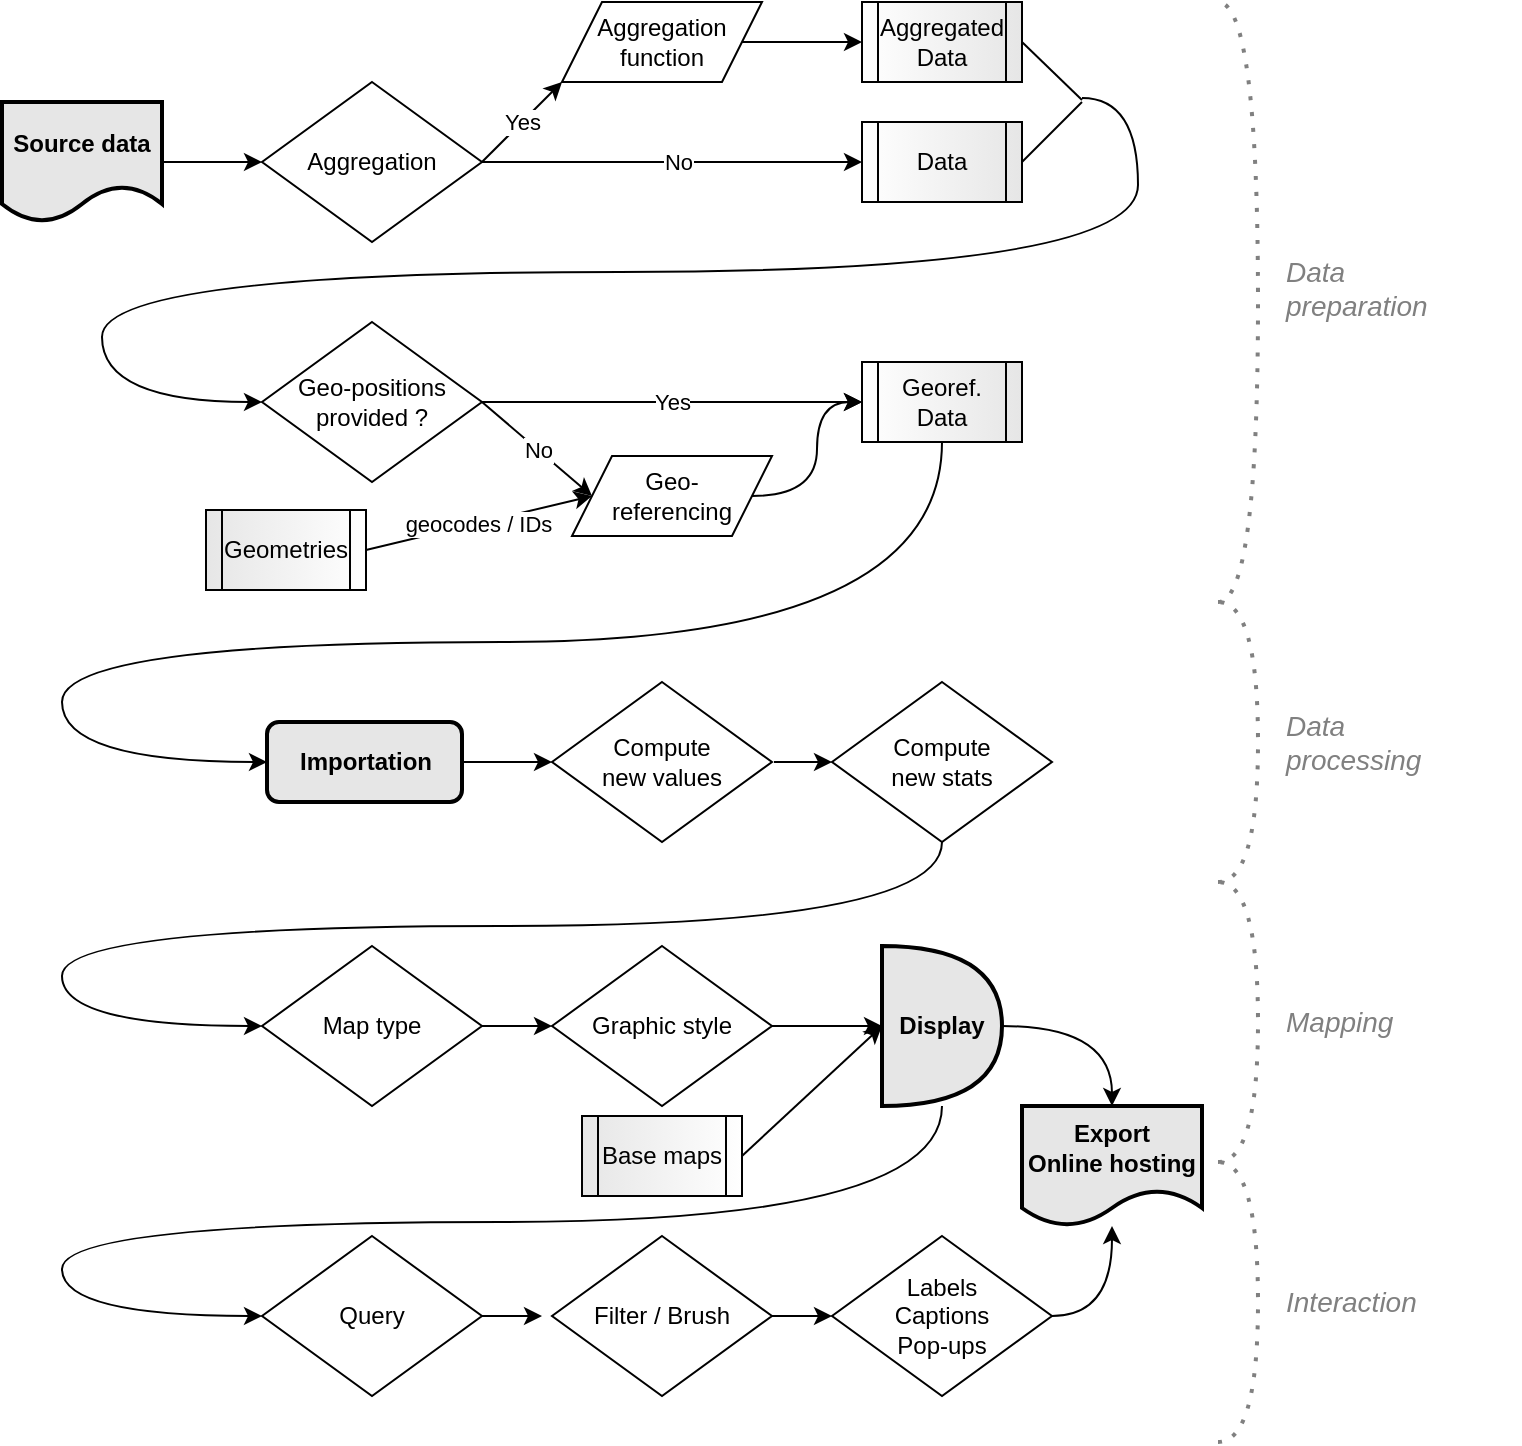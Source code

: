 <mxfile version="14.5.9" type="device"><diagram id="x_EGCtdsNAIoLuTjenAh" name="Page-1"><mxGraphModel dx="798" dy="605" grid="0" gridSize="10" guides="1" tooltips="1" connect="1" arrows="1" fold="1" page="1" pageScale="1" pageWidth="827" pageHeight="1169" math="0" shadow="0"><root><mxCell id="0"/><mxCell id="FpdOjQ_UmzUaRlVC9WjG-2" value="Formes" style="" parent="0"/><mxCell id="FpdOjQ_UmzUaRlVC9WjG-3" value="Source data" style="shape=document;whiteSpace=wrap;html=1;boundedLbl=1;sketch=0;fillColor=#E6E6E6;fontStyle=1;strokeWidth=2;" parent="FpdOjQ_UmzUaRlVC9WjG-2" vertex="1"><mxGeometry x="20" y="70" width="80" height="60" as="geometry"/></mxCell><mxCell id="FpdOjQ_UmzUaRlVC9WjG-4" value="Geo-positions provided ?" style="rhombus;whiteSpace=wrap;html=1;sketch=0;" parent="FpdOjQ_UmzUaRlVC9WjG-2" vertex="1"><mxGeometry x="150" y="180" width="110" height="80" as="geometry"/></mxCell><mxCell id="FpdOjQ_UmzUaRlVC9WjG-5" value="Aggregation" style="rhombus;whiteSpace=wrap;html=1;sketch=0;" parent="FpdOjQ_UmzUaRlVC9WjG-2" vertex="1"><mxGeometry x="150" y="60" width="110" height="80" as="geometry"/></mxCell><mxCell id="FpdOjQ_UmzUaRlVC9WjG-6" value="" style="endArrow=classic;html=1;entryX=0;entryY=0.5;entryDx=0;entryDy=0;" parent="FpdOjQ_UmzUaRlVC9WjG-2" source="FpdOjQ_UmzUaRlVC9WjG-3" target="FpdOjQ_UmzUaRlVC9WjG-5" edge="1"><mxGeometry width="50" height="50" relative="1" as="geometry"><mxPoint x="180" y="260" as="sourcePoint"/><mxPoint x="230" y="210" as="targetPoint"/></mxGeometry></mxCell><mxCell id="FpdOjQ_UmzUaRlVC9WjG-7" value="Aggregation function" style="shape=parallelogram;perimeter=parallelogramPerimeter;whiteSpace=wrap;html=1;fixedSize=1;sketch=0;" parent="FpdOjQ_UmzUaRlVC9WjG-2" vertex="1"><mxGeometry x="300" y="20" width="100" height="40" as="geometry"/></mxCell><mxCell id="FpdOjQ_UmzUaRlVC9WjG-8" value="Yes" style="endArrow=classic;html=1;exitX=1;exitY=0.5;exitDx=0;exitDy=0;entryX=0;entryY=1;entryDx=0;entryDy=0;" parent="FpdOjQ_UmzUaRlVC9WjG-2" source="FpdOjQ_UmzUaRlVC9WjG-5" target="FpdOjQ_UmzUaRlVC9WjG-7" edge="1"><mxGeometry width="50" height="50" relative="1" as="geometry"><mxPoint x="290" y="180" as="sourcePoint"/><mxPoint x="340" y="130" as="targetPoint"/></mxGeometry></mxCell><mxCell id="FpdOjQ_UmzUaRlVC9WjG-9" value="" style="endArrow=classic;html=1;exitX=1;exitY=0.5;exitDx=0;exitDy=0;entryX=0;entryY=0.5;entryDx=0;entryDy=0;" parent="FpdOjQ_UmzUaRlVC9WjG-2" source="FpdOjQ_UmzUaRlVC9WjG-5" target="FpdOjQ_UmzUaRlVC9WjG-11" edge="1"><mxGeometry width="50" height="50" relative="1" as="geometry"><mxPoint x="290" y="180" as="sourcePoint"/><mxPoint x="340" y="130" as="targetPoint"/></mxGeometry></mxCell><mxCell id="FpdOjQ_UmzUaRlVC9WjG-13" value="No" style="edgeLabel;html=1;align=center;verticalAlign=middle;resizable=0;points=[];" parent="FpdOjQ_UmzUaRlVC9WjG-9" vertex="1" connectable="0"><mxGeometry x="0.027" relative="1" as="geometry"><mxPoint as="offset"/></mxGeometry></mxCell><mxCell id="FpdOjQ_UmzUaRlVC9WjG-10" value="Aggregated &lt;br&gt;Data" style="shape=process;whiteSpace=wrap;html=1;backgroundOutline=1;sketch=0;gradientDirection=east;gradientColor=#E6E6E6;" parent="FpdOjQ_UmzUaRlVC9WjG-2" vertex="1"><mxGeometry x="450" y="20" width="80" height="40" as="geometry"/></mxCell><mxCell id="FpdOjQ_UmzUaRlVC9WjG-11" value="Data" style="shape=process;whiteSpace=wrap;html=1;backgroundOutline=1;sketch=0;gradientDirection=east;gradientColor=#E6E6E6;" parent="FpdOjQ_UmzUaRlVC9WjG-2" vertex="1"><mxGeometry x="450" y="80" width="80" height="40" as="geometry"/></mxCell><mxCell id="FpdOjQ_UmzUaRlVC9WjG-12" value="" style="endArrow=classic;html=1;entryX=0;entryY=0.5;entryDx=0;entryDy=0;exitX=1;exitY=0.5;exitDx=0;exitDy=0;" parent="FpdOjQ_UmzUaRlVC9WjG-2" source="FpdOjQ_UmzUaRlVC9WjG-7" target="FpdOjQ_UmzUaRlVC9WjG-10" edge="1"><mxGeometry width="50" height="50" relative="1" as="geometry"><mxPoint x="290" y="180" as="sourcePoint"/><mxPoint x="340" y="130" as="targetPoint"/></mxGeometry></mxCell><mxCell id="FpdOjQ_UmzUaRlVC9WjG-14" value="" style="endArrow=classic;html=1;entryX=0;entryY=0.5;entryDx=0;entryDy=0;edgeStyle=orthogonalEdgeStyle;curved=1;" parent="FpdOjQ_UmzUaRlVC9WjG-2" target="FpdOjQ_UmzUaRlVC9WjG-4" edge="1"><mxGeometry width="50" height="50" relative="1" as="geometry"><mxPoint x="560" y="68" as="sourcePoint"/><mxPoint x="280" y="130" as="targetPoint"/><Array as="points"><mxPoint x="588" y="68"/><mxPoint x="588" y="155"/><mxPoint x="70" y="155"/><mxPoint x="70" y="220"/></Array></mxGeometry></mxCell><mxCell id="FpdOjQ_UmzUaRlVC9WjG-17" value="" style="endArrow=none;html=1;exitX=1;exitY=0.5;exitDx=0;exitDy=0;" parent="FpdOjQ_UmzUaRlVC9WjG-2" source="FpdOjQ_UmzUaRlVC9WjG-10" edge="1"><mxGeometry width="50" height="50" relative="1" as="geometry"><mxPoint x="440" y="150" as="sourcePoint"/><mxPoint x="560" y="69" as="targetPoint"/></mxGeometry></mxCell><mxCell id="FpdOjQ_UmzUaRlVC9WjG-18" value="" style="endArrow=none;html=1;exitX=1;exitY=0.5;exitDx=0;exitDy=0;" parent="FpdOjQ_UmzUaRlVC9WjG-2" edge="1"><mxGeometry width="50" height="50" relative="1" as="geometry"><mxPoint x="530" y="100" as="sourcePoint"/><mxPoint x="560" y="70" as="targetPoint"/></mxGeometry></mxCell><mxCell id="FpdOjQ_UmzUaRlVC9WjG-64" style="edgeStyle=orthogonalEdgeStyle;curved=1;rounded=0;orthogonalLoop=1;jettySize=auto;html=1;exitX=1;exitY=0.5;exitDx=0;exitDy=0;entryX=0;entryY=0.5;entryDx=0;entryDy=0;fontColor=#808080;" parent="FpdOjQ_UmzUaRlVC9WjG-2" source="FpdOjQ_UmzUaRlVC9WjG-19" target="FpdOjQ_UmzUaRlVC9WjG-21" edge="1"><mxGeometry relative="1" as="geometry"/></mxCell><mxCell id="FpdOjQ_UmzUaRlVC9WjG-19" value="Geo-&lt;br&gt;referencing" style="shape=parallelogram;perimeter=parallelogramPerimeter;whiteSpace=wrap;html=1;fixedSize=1;sketch=0;" parent="FpdOjQ_UmzUaRlVC9WjG-2" vertex="1"><mxGeometry x="305" y="247" width="100" height="40" as="geometry"/></mxCell><mxCell id="FpdOjQ_UmzUaRlVC9WjG-20" value="Yes" style="endArrow=classic;html=1;exitX=1;exitY=0.5;exitDx=0;exitDy=0;entryX=0;entryY=0.5;entryDx=0;entryDy=0;" parent="FpdOjQ_UmzUaRlVC9WjG-2" source="FpdOjQ_UmzUaRlVC9WjG-4" target="FpdOjQ_UmzUaRlVC9WjG-21" edge="1"><mxGeometry width="50" height="50" relative="1" as="geometry"><mxPoint x="270" y="110" as="sourcePoint"/><mxPoint x="310" y="70" as="targetPoint"/></mxGeometry></mxCell><mxCell id="FpdOjQ_UmzUaRlVC9WjG-21" value="Georef.&lt;br&gt;Data" style="shape=process;whiteSpace=wrap;html=1;backgroundOutline=1;sketch=0;gradientDirection=east;gradientColor=#E6E6E6;" parent="FpdOjQ_UmzUaRlVC9WjG-2" vertex="1"><mxGeometry x="450" y="200" width="80" height="40" as="geometry"/></mxCell><mxCell id="FpdOjQ_UmzUaRlVC9WjG-22" value="" style="endArrow=classic;html=1;entryX=0;entryY=0.5;entryDx=0;entryDy=0;" parent="FpdOjQ_UmzUaRlVC9WjG-2" target="FpdOjQ_UmzUaRlVC9WjG-19" edge="1"><mxGeometry width="50" height="50" relative="1" as="geometry"><mxPoint x="260" y="220" as="sourcePoint"/><mxPoint x="470" y="150" as="targetPoint"/></mxGeometry></mxCell><mxCell id="FpdOjQ_UmzUaRlVC9WjG-23" value="No" style="edgeLabel;html=1;align=center;verticalAlign=middle;resizable=0;points=[];" parent="FpdOjQ_UmzUaRlVC9WjG-22" vertex="1" connectable="0"><mxGeometry x="0.027" relative="1" as="geometry"><mxPoint as="offset"/></mxGeometry></mxCell><mxCell id="FpdOjQ_UmzUaRlVC9WjG-24" value="Geometries" style="shape=process;whiteSpace=wrap;html=1;backgroundOutline=1;sketch=0;gradientColor=#ffffff;fillColor=#E6E6E6;gradientDirection=east;" parent="FpdOjQ_UmzUaRlVC9WjG-2" vertex="1"><mxGeometry x="122" y="274" width="80" height="40" as="geometry"/></mxCell><mxCell id="FpdOjQ_UmzUaRlVC9WjG-25" value="geocodes / IDs" style="endArrow=classic;html=1;exitX=1;exitY=0.5;exitDx=0;exitDy=0;entryX=0;entryY=0.5;entryDx=0;entryDy=0;" parent="FpdOjQ_UmzUaRlVC9WjG-2" source="FpdOjQ_UmzUaRlVC9WjG-24" target="FpdOjQ_UmzUaRlVC9WjG-19" edge="1"><mxGeometry width="50" height="50" relative="1" as="geometry"><mxPoint x="270" y="250" as="sourcePoint"/><mxPoint x="320" y="200" as="targetPoint"/></mxGeometry></mxCell><mxCell id="FpdOjQ_UmzUaRlVC9WjG-26" value="" style="endArrow=classic;html=1;edgeStyle=orthogonalEdgeStyle;curved=1;" parent="FpdOjQ_UmzUaRlVC9WjG-2" source="FpdOjQ_UmzUaRlVC9WjG-21" target="FpdOjQ_UmzUaRlVC9WjG-27" edge="1"><mxGeometry width="50" height="50" relative="1" as="geometry"><mxPoint x="590" y="250" as="sourcePoint"/><mxPoint x="150" y="400" as="targetPoint"/><Array as="points"><mxPoint x="490" y="340"/><mxPoint x="50" y="340"/><mxPoint x="50" y="400"/></Array></mxGeometry></mxCell><mxCell id="FpdOjQ_UmzUaRlVC9WjG-27" value="Importation" style="rounded=1;whiteSpace=wrap;html=1;sketch=0;fillColor=#E6E6E6;fontStyle=1;strokeWidth=2;" parent="FpdOjQ_UmzUaRlVC9WjG-2" vertex="1"><mxGeometry x="152.5" y="380" width="97.5" height="40" as="geometry"/></mxCell><mxCell id="FpdOjQ_UmzUaRlVC9WjG-28" value="Compute&lt;br&gt;new values" style="rhombus;whiteSpace=wrap;html=1;sketch=0;" parent="FpdOjQ_UmzUaRlVC9WjG-2" vertex="1"><mxGeometry x="295" y="360" width="110" height="80" as="geometry"/></mxCell><mxCell id="FpdOjQ_UmzUaRlVC9WjG-29" value="Compute&lt;br&gt;new stats" style="rhombus;whiteSpace=wrap;html=1;sketch=0;" parent="FpdOjQ_UmzUaRlVC9WjG-2" vertex="1"><mxGeometry x="435" y="360" width="110" height="80" as="geometry"/></mxCell><mxCell id="FpdOjQ_UmzUaRlVC9WjG-30" value="" style="endArrow=classic;html=1;exitX=1;exitY=0.5;exitDx=0;exitDy=0;" parent="FpdOjQ_UmzUaRlVC9WjG-2" source="FpdOjQ_UmzUaRlVC9WjG-27" target="FpdOjQ_UmzUaRlVC9WjG-28" edge="1"><mxGeometry width="50" height="50" relative="1" as="geometry"><mxPoint x="340" y="300" as="sourcePoint"/><mxPoint x="390" y="250" as="targetPoint"/></mxGeometry></mxCell><mxCell id="FpdOjQ_UmzUaRlVC9WjG-31" value="" style="endArrow=classic;html=1;entryX=0;entryY=0.5;entryDx=0;entryDy=0;" parent="FpdOjQ_UmzUaRlVC9WjG-2" target="FpdOjQ_UmzUaRlVC9WjG-29" edge="1"><mxGeometry width="50" height="50" relative="1" as="geometry"><mxPoint x="406" y="400" as="sourcePoint"/><mxPoint x="430" y="400" as="targetPoint"/></mxGeometry></mxCell><mxCell id="FpdOjQ_UmzUaRlVC9WjG-32" value="" style="endArrow=classic;html=1;entryX=0;entryY=0.5;entryDx=0;entryDy=0;edgeStyle=orthogonalEdgeStyle;curved=1;" parent="FpdOjQ_UmzUaRlVC9WjG-2" target="FpdOjQ_UmzUaRlVC9WjG-33" edge="1"><mxGeometry width="50" height="50" relative="1" as="geometry"><mxPoint x="490" y="440" as="sourcePoint"/><mxPoint x="130" y="590.0" as="targetPoint"/><Array as="points"><mxPoint x="490" y="482"/><mxPoint x="50" y="482"/><mxPoint x="50" y="532"/></Array></mxGeometry></mxCell><mxCell id="FpdOjQ_UmzUaRlVC9WjG-33" value="Map type" style="rhombus;whiteSpace=wrap;html=1;sketch=0;" parent="FpdOjQ_UmzUaRlVC9WjG-2" vertex="1"><mxGeometry x="150" y="492" width="110" height="80" as="geometry"/></mxCell><mxCell id="FpdOjQ_UmzUaRlVC9WjG-34" value="Graphic style" style="rhombus;whiteSpace=wrap;html=1;sketch=0;" parent="FpdOjQ_UmzUaRlVC9WjG-2" vertex="1"><mxGeometry x="295" y="492" width="110" height="80" as="geometry"/></mxCell><mxCell id="FpdOjQ_UmzUaRlVC9WjG-35" value="" style="endArrow=classic;html=1;entryX=0;entryY=0.5;entryDx=0;entryDy=0;" parent="FpdOjQ_UmzUaRlVC9WjG-2" target="FpdOjQ_UmzUaRlVC9WjG-34" edge="1"><mxGeometry width="50" height="50" relative="1" as="geometry"><mxPoint x="260" y="532.0" as="sourcePoint"/><mxPoint x="290" y="532.0" as="targetPoint"/></mxGeometry></mxCell><mxCell id="FpdOjQ_UmzUaRlVC9WjG-36" value="Display" style="shape=or;whiteSpace=wrap;html=1;sketch=0;fillColor=#E6E6E6;fontStyle=1;strokeWidth=2;" parent="FpdOjQ_UmzUaRlVC9WjG-2" vertex="1"><mxGeometry x="460" y="492" width="60" height="80" as="geometry"/></mxCell><mxCell id="FpdOjQ_UmzUaRlVC9WjG-37" value="" style="endArrow=classic;html=1;exitX=1;exitY=0.5;exitDx=0;exitDy=0;entryX=0;entryY=0.5;entryDx=0;entryDy=0;entryPerimeter=0;" parent="FpdOjQ_UmzUaRlVC9WjG-2" source="FpdOjQ_UmzUaRlVC9WjG-34" target="FpdOjQ_UmzUaRlVC9WjG-36" edge="1"><mxGeometry width="50" height="50" relative="1" as="geometry"><mxPoint x="340" y="487" as="sourcePoint"/><mxPoint x="390" y="437" as="targetPoint"/></mxGeometry></mxCell><mxCell id="FpdOjQ_UmzUaRlVC9WjG-38" value="" style="endArrow=classic;html=1;exitX=1;exitY=0.5;exitDx=0;exitDy=0;entryX=0;entryY=0.5;entryDx=0;entryDy=0;entryPerimeter=0;" parent="FpdOjQ_UmzUaRlVC9WjG-2" source="FpdOjQ_UmzUaRlVC9WjG-39" target="FpdOjQ_UmzUaRlVC9WjG-36" edge="1"><mxGeometry width="50" height="50" relative="1" as="geometry"><mxPoint x="413" y="596.66" as="sourcePoint"/><mxPoint x="468" y="596.66" as="targetPoint"/></mxGeometry></mxCell><mxCell id="FpdOjQ_UmzUaRlVC9WjG-39" value="Base maps" style="shape=process;whiteSpace=wrap;html=1;backgroundOutline=1;sketch=0;gradientDirection=west;gradientColor=#E6E6E6;" parent="FpdOjQ_UmzUaRlVC9WjG-2" vertex="1"><mxGeometry x="310" y="577" width="80" height="40" as="geometry"/></mxCell><mxCell id="FpdOjQ_UmzUaRlVC9WjG-40" value="" style="endArrow=classic;html=1;entryX=0;entryY=0.5;entryDx=0;entryDy=0;edgeStyle=orthogonalEdgeStyle;curved=1;" parent="FpdOjQ_UmzUaRlVC9WjG-2" source="FpdOjQ_UmzUaRlVC9WjG-36" target="FpdOjQ_UmzUaRlVC9WjG-41" edge="1"><mxGeometry width="50" height="50" relative="1" as="geometry"><mxPoint x="490" y="585.0" as="sourcePoint"/><mxPoint x="150" y="690.0" as="targetPoint"/><Array as="points"><mxPoint x="490" y="630"/><mxPoint x="50" y="630"/><mxPoint x="50" y="677"/></Array></mxGeometry></mxCell><mxCell id="FpdOjQ_UmzUaRlVC9WjG-41" value="Query" style="rhombus;whiteSpace=wrap;html=1;sketch=0;" parent="FpdOjQ_UmzUaRlVC9WjG-2" vertex="1"><mxGeometry x="150" y="637" width="110" height="80" as="geometry"/></mxCell><mxCell id="FpdOjQ_UmzUaRlVC9WjG-42" value="Filter / Brush" style="rhombus;whiteSpace=wrap;html=1;sketch=0;" parent="FpdOjQ_UmzUaRlVC9WjG-2" vertex="1"><mxGeometry x="295" y="637" width="110" height="80" as="geometry"/></mxCell><mxCell id="FpdOjQ_UmzUaRlVC9WjG-43" value="" style="endArrow=classic;html=1;" parent="FpdOjQ_UmzUaRlVC9WjG-2" edge="1"><mxGeometry width="50" height="50" relative="1" as="geometry"><mxPoint x="260" y="677.0" as="sourcePoint"/><mxPoint x="290" y="677.0" as="targetPoint"/></mxGeometry></mxCell><mxCell id="FpdOjQ_UmzUaRlVC9WjG-47" value="Labels&lt;br&gt;Captions&lt;br&gt;Pop-ups" style="rhombus;whiteSpace=wrap;html=1;sketch=0;" parent="FpdOjQ_UmzUaRlVC9WjG-2" vertex="1"><mxGeometry x="435" y="637" width="110" height="80" as="geometry"/></mxCell><mxCell id="FpdOjQ_UmzUaRlVC9WjG-48" value="" style="endArrow=classic;html=1;exitX=1;exitY=0.5;exitDx=0;exitDy=0;" parent="FpdOjQ_UmzUaRlVC9WjG-2" source="FpdOjQ_UmzUaRlVC9WjG-42" target="FpdOjQ_UmzUaRlVC9WjG-47" edge="1"><mxGeometry width="50" height="50" relative="1" as="geometry"><mxPoint x="405" y="637.0" as="sourcePoint"/><mxPoint x="460" y="637.0" as="targetPoint"/></mxGeometry></mxCell><mxCell id="FpdOjQ_UmzUaRlVC9WjG-50" value="" style="endArrow=classic;html=1;entryX=0.5;entryY=0;entryDx=0;entryDy=0;edgeStyle=orthogonalEdgeStyle;curved=1;" parent="FpdOjQ_UmzUaRlVC9WjG-2" source="FpdOjQ_UmzUaRlVC9WjG-36" target="FpdOjQ_UmzUaRlVC9WjG-49" edge="1"><mxGeometry width="50" height="50" relative="1" as="geometry"><mxPoint x="470" y="617" as="sourcePoint"/><mxPoint x="520" y="567" as="targetPoint"/></mxGeometry></mxCell><mxCell id="FpdOjQ_UmzUaRlVC9WjG-51" value="" style="endArrow=classic;html=1;edgeStyle=orthogonalEdgeStyle;curved=1;exitX=1;exitY=0.5;exitDx=0;exitDy=0;" parent="FpdOjQ_UmzUaRlVC9WjG-2" source="FpdOjQ_UmzUaRlVC9WjG-47" target="FpdOjQ_UmzUaRlVC9WjG-49" edge="1"><mxGeometry width="50" height="50" relative="1" as="geometry"><mxPoint x="530" y="542.0" as="sourcePoint"/><mxPoint x="635" y="582.0" as="targetPoint"/></mxGeometry></mxCell><mxCell id="FpdOjQ_UmzUaRlVC9WjG-52" value="" style="endArrow=none;dashed=1;html=1;dashPattern=1 3;strokeWidth=2;edgeStyle=orthogonalEdgeStyle;curved=1;fontColor=#808080;strokeColor=#808080;" parent="FpdOjQ_UmzUaRlVC9WjG-2" edge="1"><mxGeometry width="50" height="50" relative="1" as="geometry"><mxPoint x="628" y="320" as="sourcePoint"/><mxPoint x="628" y="20" as="targetPoint"/><Array as="points"><mxPoint x="648" y="320"/><mxPoint x="648" y="20"/></Array></mxGeometry></mxCell><mxCell id="FpdOjQ_UmzUaRlVC9WjG-54" value="Data&lt;br&gt;preparation" style="text;html=1;strokeColor=none;align=left;verticalAlign=middle;whiteSpace=wrap;rounded=0;sketch=0;fontColor=#808080;fontStyle=2;fontSize=14;" parent="FpdOjQ_UmzUaRlVC9WjG-2" vertex="1"><mxGeometry x="660" y="153" width="109" height="20" as="geometry"/></mxCell><mxCell id="FpdOjQ_UmzUaRlVC9WjG-55" value="" style="endArrow=none;dashed=1;html=1;dashPattern=1 3;strokeWidth=2;edgeStyle=orthogonalEdgeStyle;curved=1;fontColor=#808080;strokeColor=#808080;" parent="FpdOjQ_UmzUaRlVC9WjG-2" edge="1"><mxGeometry width="50" height="50" relative="1" as="geometry"><mxPoint x="628" y="460" as="sourcePoint"/><mxPoint x="628" y="320" as="targetPoint"/><Array as="points"><mxPoint x="648" y="460"/><mxPoint x="648" y="320"/></Array></mxGeometry></mxCell><mxCell id="FpdOjQ_UmzUaRlVC9WjG-56" value="Data&lt;br&gt;processing" style="text;html=1;strokeColor=none;align=left;verticalAlign=middle;whiteSpace=wrap;rounded=0;sketch=0;fontColor=#808080;fontStyle=2;fontSize=14;" parent="FpdOjQ_UmzUaRlVC9WjG-2" vertex="1"><mxGeometry x="660" y="380" width="119" height="20" as="geometry"/></mxCell><mxCell id="FpdOjQ_UmzUaRlVC9WjG-58" value="Mapping" style="text;html=1;strokeColor=none;align=left;verticalAlign=middle;whiteSpace=wrap;rounded=0;sketch=0;fontColor=#808080;fontStyle=2;fontSize=14;" parent="FpdOjQ_UmzUaRlVC9WjG-2" vertex="1"><mxGeometry x="660" y="520" width="100" height="20" as="geometry"/></mxCell><mxCell id="FpdOjQ_UmzUaRlVC9WjG-49" value="Export&lt;br&gt;Online hosting" style="shape=document;whiteSpace=wrap;html=1;boundedLbl=1;sketch=0;fillColor=#E6E6E6;fontStyle=1;strokeWidth=2;" parent="FpdOjQ_UmzUaRlVC9WjG-2" vertex="1"><mxGeometry x="530" y="572" width="90" height="60" as="geometry"/></mxCell><mxCell id="FpdOjQ_UmzUaRlVC9WjG-61" value="" style="endArrow=none;dashed=1;html=1;dashPattern=1 3;strokeWidth=2;edgeStyle=orthogonalEdgeStyle;curved=1;fontColor=#808080;strokeColor=#808080;" parent="FpdOjQ_UmzUaRlVC9WjG-2" edge="1"><mxGeometry width="50" height="50" relative="1" as="geometry"><mxPoint x="628" y="600" as="sourcePoint"/><mxPoint x="628" y="460" as="targetPoint"/><Array as="points"><mxPoint x="648" y="600"/><mxPoint x="648" y="460"/></Array></mxGeometry></mxCell><mxCell id="FpdOjQ_UmzUaRlVC9WjG-62" value="Interaction" style="text;html=1;strokeColor=none;align=left;verticalAlign=middle;whiteSpace=wrap;rounded=0;sketch=0;fontColor=#808080;fontStyle=2;fontSize=14;" parent="FpdOjQ_UmzUaRlVC9WjG-2" vertex="1"><mxGeometry x="660" y="660" width="100" height="20" as="geometry"/></mxCell><mxCell id="FpdOjQ_UmzUaRlVC9WjG-63" value="" style="endArrow=none;dashed=1;html=1;dashPattern=1 3;strokeWidth=2;edgeStyle=orthogonalEdgeStyle;curved=1;fontColor=#808080;strokeColor=#808080;" parent="FpdOjQ_UmzUaRlVC9WjG-2" edge="1"><mxGeometry width="50" height="50" relative="1" as="geometry"><mxPoint x="628" y="740" as="sourcePoint"/><mxPoint x="628" y="600" as="targetPoint"/><Array as="points"><mxPoint x="648" y="740"/><mxPoint x="648" y="600"/></Array></mxGeometry></mxCell></root></mxGraphModel></diagram></mxfile>